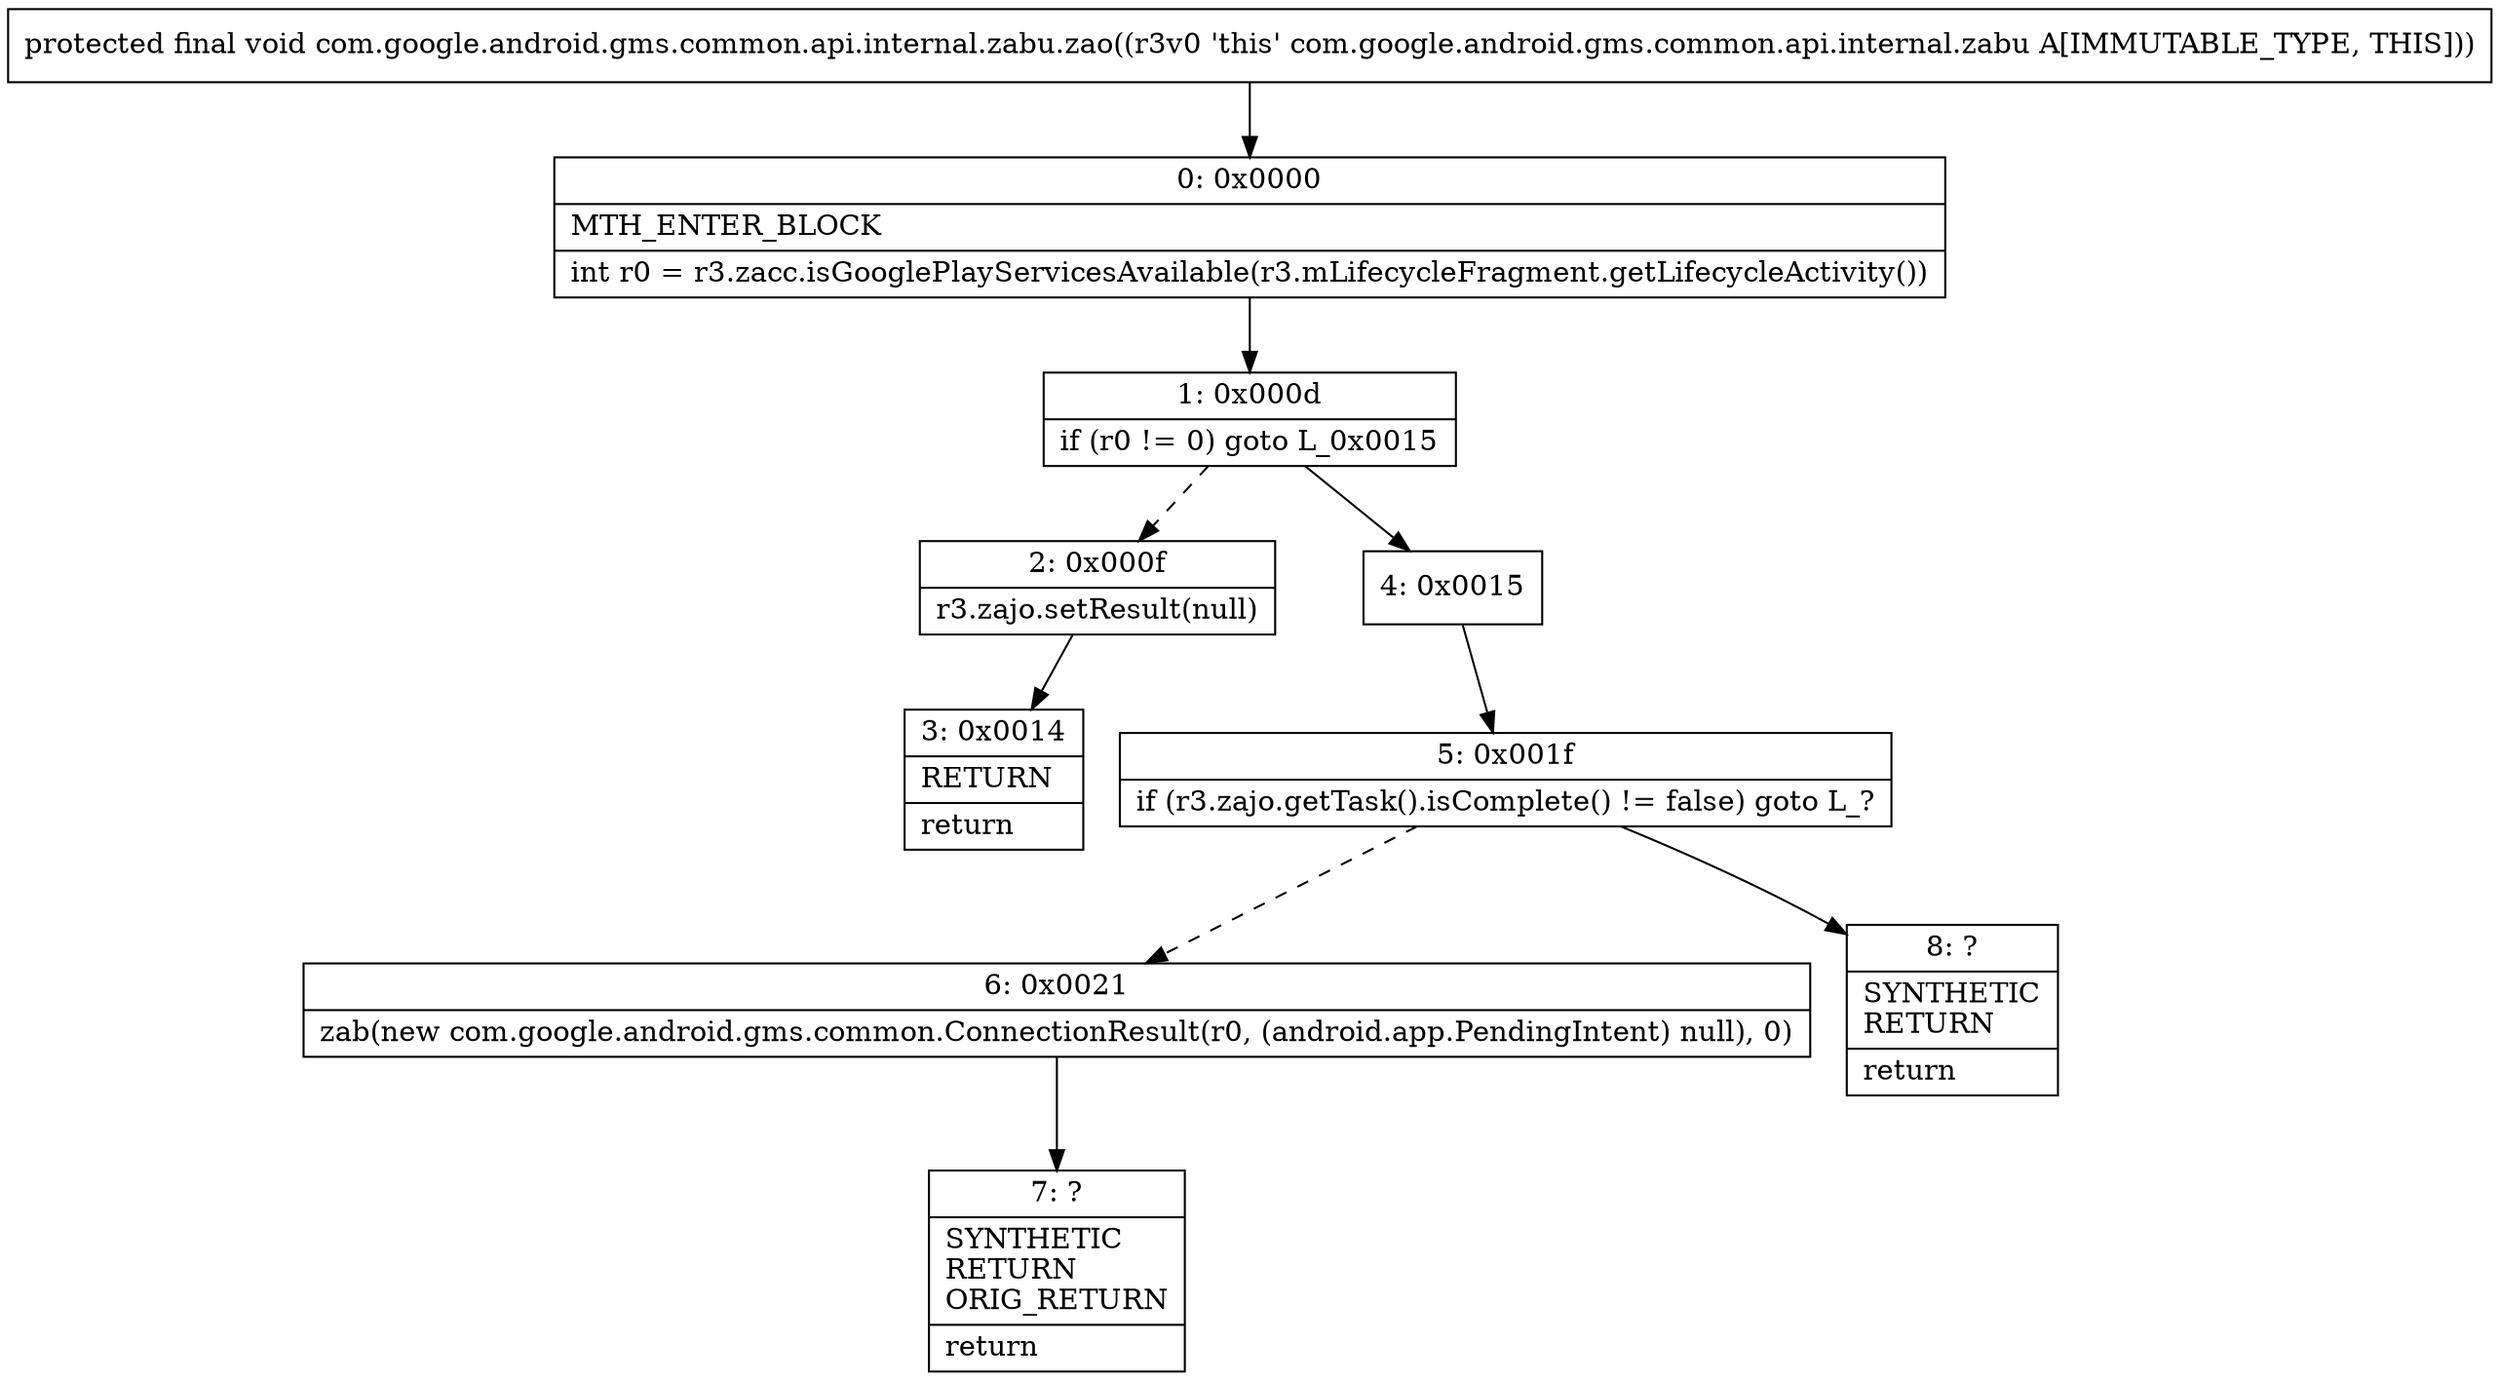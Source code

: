 digraph "CFG forcom.google.android.gms.common.api.internal.zabu.zao()V" {
Node_0 [shape=record,label="{0\:\ 0x0000|MTH_ENTER_BLOCK\l|int r0 = r3.zacc.isGooglePlayServicesAvailable(r3.mLifecycleFragment.getLifecycleActivity())\l}"];
Node_1 [shape=record,label="{1\:\ 0x000d|if (r0 != 0) goto L_0x0015\l}"];
Node_2 [shape=record,label="{2\:\ 0x000f|r3.zajo.setResult(null)\l}"];
Node_3 [shape=record,label="{3\:\ 0x0014|RETURN\l|return\l}"];
Node_4 [shape=record,label="{4\:\ 0x0015}"];
Node_5 [shape=record,label="{5\:\ 0x001f|if (r3.zajo.getTask().isComplete() != false) goto L_?\l}"];
Node_6 [shape=record,label="{6\:\ 0x0021|zab(new com.google.android.gms.common.ConnectionResult(r0, (android.app.PendingIntent) null), 0)\l}"];
Node_7 [shape=record,label="{7\:\ ?|SYNTHETIC\lRETURN\lORIG_RETURN\l|return\l}"];
Node_8 [shape=record,label="{8\:\ ?|SYNTHETIC\lRETURN\l|return\l}"];
MethodNode[shape=record,label="{protected final void com.google.android.gms.common.api.internal.zabu.zao((r3v0 'this' com.google.android.gms.common.api.internal.zabu A[IMMUTABLE_TYPE, THIS])) }"];
MethodNode -> Node_0;
Node_0 -> Node_1;
Node_1 -> Node_2[style=dashed];
Node_1 -> Node_4;
Node_2 -> Node_3;
Node_4 -> Node_5;
Node_5 -> Node_6[style=dashed];
Node_5 -> Node_8;
Node_6 -> Node_7;
}

